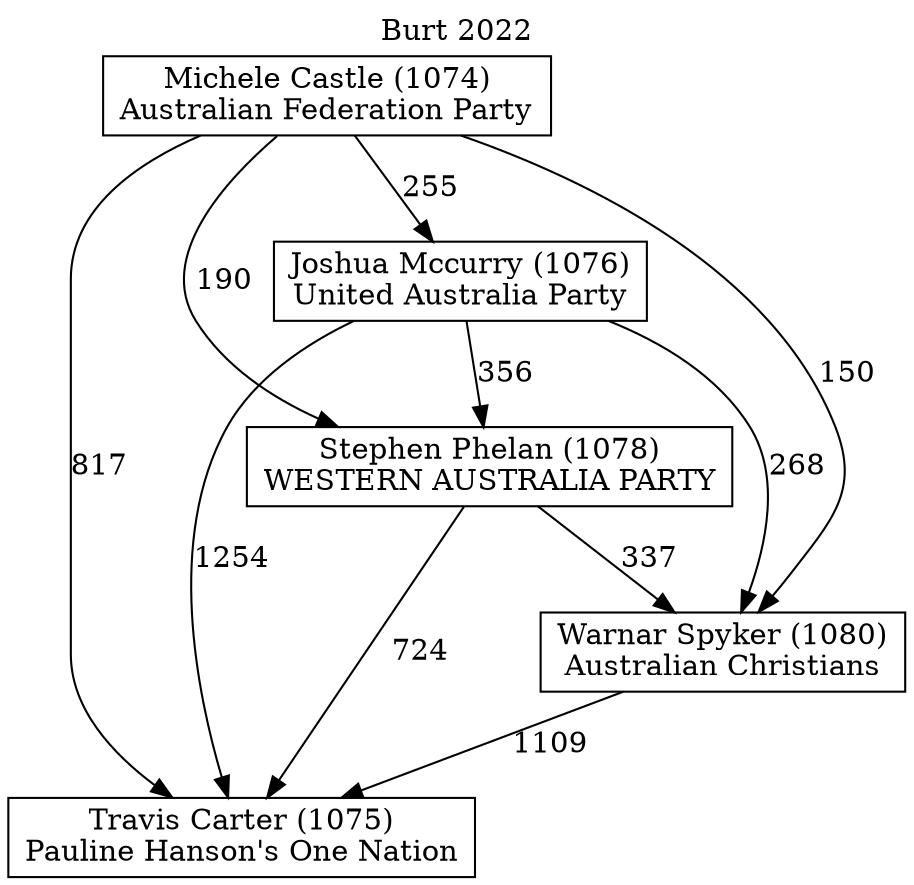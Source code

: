 // House preference flow
digraph "Travis Carter (1075)_Burt_2022" {
	graph [label="Burt 2022" labelloc=t mclimit=10]
	node [shape=box]
	"Michele Castle (1074)" [label="Michele Castle (1074)
Australian Federation Party"]
	"Stephen Phelan (1078)" [label="Stephen Phelan (1078)
WESTERN AUSTRALIA PARTY"]
	"Warnar Spyker (1080)" [label="Warnar Spyker (1080)
Australian Christians"]
	"Joshua Mccurry (1076)" [label="Joshua Mccurry (1076)
United Australia Party"]
	"Travis Carter (1075)" [label="Travis Carter (1075)
Pauline Hanson's One Nation"]
	"Stephen Phelan (1078)" -> "Warnar Spyker (1080)" [label=337]
	"Joshua Mccurry (1076)" -> "Stephen Phelan (1078)" [label=356]
	"Joshua Mccurry (1076)" -> "Warnar Spyker (1080)" [label=268]
	"Stephen Phelan (1078)" -> "Travis Carter (1075)" [label=724]
	"Warnar Spyker (1080)" -> "Travis Carter (1075)" [label=1109]
	"Michele Castle (1074)" -> "Joshua Mccurry (1076)" [label=255]
	"Joshua Mccurry (1076)" -> "Travis Carter (1075)" [label=1254]
	"Michele Castle (1074)" -> "Warnar Spyker (1080)" [label=150]
	"Michele Castle (1074)" -> "Travis Carter (1075)" [label=817]
	"Michele Castle (1074)" -> "Stephen Phelan (1078)" [label=190]
}
